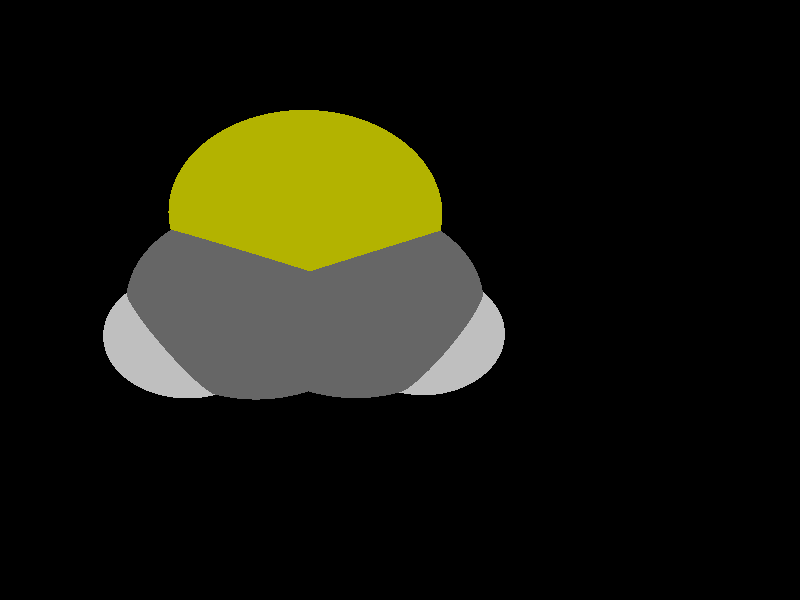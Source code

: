 global_settings {
	ambient_light rgb <0.200000002980232, 0.200000002980232, 0.200000002980232>
	max_trace_level 15
}

background { color rgb <0,0,0> }

camera {
	perspective
	location <2.51315504876872, 14.6059571789869, 4.02012147502825>
	angle 40
	up <0.224659060464211, -0.291408151582669, 0.92984385557066>
	right <-0.947098781400021, 0.15914760615289, 0.278704032490383> * 1
	direction <-0.229199050656703, -0.943267368590145, -0.240238353580542> }

light_source {
	<-7.36857535453663, 17.201737163582, 22.1143871266433>
	color rgb <1, 1, 1>
	fade_distance 39.6993816545324
	fade_power 0
	spotlight
	area_light <20, 0, 0>, <0, 0, 20>, 20, 20
	circular
	orient
	point_at <7.36857535453663, -17.201737163582, -22.1143871266433>
}

light_source {
	<15.8865184433975, -15.9380606075359, 6.10989922601311>
	color rgb <0.300000011920929, 0.300000011920929, 0.300000011920929> shadowless
	fade_distance 39.6993816545324
	fade_power 0
	parallel
	point_at <-15.8865184433975, 15.9380606075359, -6.10989922601311>
}

#default {
	finish {ambient 0.5 diffuse 1 specular 0.2 roughness .01 metallic 1}
}

union {
cylinder {
	<-0.313758348394763, 0.641791337088462, 0.282967149998425>, 	<0.136943725556571, 0.433591959919124, 0.871965676286377>, 0.075
	pigment { rgbt <0.400000005960464, 0.400000005960464, 0.400000005960464, 0> }
}
cylinder {
	<0.136943725556571, 0.433591959919124, 0.871965676286377>, 	<0.679269547684346, 0.183067489508002, 1.58070239719983>, 0.075
	pigment { rgbt <0.699999988079071, 0.699999988079071, 0, 0> }
}
cylinder {
	<-0.287534327026439, 0.61149630487895, 0.388089753308552>, 	<0.341222903224572, 0.574854025797373, 0.220679305769709>, 0.075
	pigment { rgbt <0.400000005960464, 0.400000005960464, 0.400000005960464, 0> }
}
cylinder {
	<-0.339982369763086, 0.672086369297974, 0.177844546688298>, 	<0.288774860487925, 0.635444090216397, 0.0104340991494544>, 0.075
	pigment { rgbt <0.400000005960464, 0.400000005960464, 0.400000005960464, 0> }
}
cylinder {
	<0.341222903224572, 0.574854025797373, 0.220679305769709>, 	<0.969980133475583, 0.538211746715795, 0.0532688582308654>, 0.075
	pigment { rgbt <0.400000005960464, 0.400000005960464, 0.400000005960464, 0> }
}
cylinder {
	<0.288774860487925, 0.635444090216397, 0.0104340991494544>, 	<0.917532090738936, 0.598801811134819, -0.156976348389389>, 0.075
	pigment { rgbt <0.400000005960464, 0.400000005960464, 0.400000005960464, 0> }
}
cylinder {
	<0.679269547684346, 0.183067489508002, 1.58070239719983>, 	<0.823707950813432, 0.393559223135822, 0.689149350927419>, 0.075
	pigment { rgbt <0.699999988079071, 0.699999988079071, 0, 0> }
}
cylinder {
	<0.823707950813432, 0.393559223135822, 0.689149350927419>, 	<0.943756112107259, 0.568506778925307, -0.0518537450792617>, 0.075
	pigment { rgbt <0.400000005960464, 0.400000005960464, 0.400000005960464, 0> }
}
cylinder {
	<-0.313758348394763, 0.641791337088462, 0.282967149998425>, 	<-0.928940209935121, 0.767173110054305, 0.0978596605445815>, 0.075
	pigment { rgbt <0.400000005960464, 0.400000005960464, 0.400000005960464, 0> }
}
cylinder {
	<-0.928940209935121, 0.767173110054305, 0.0978596605445815>, 	<-1.31573696277335, 0.84600713569813, -0.0185270217082184>, 0.075
	pigment { rgbt <0.75, 0.75, 0.75, 0> }
}
cylinder {
	<0.943756112107259, 0.568506778925307, -0.0518537450792617>, 	<1.39631313969852, 0.631472673536879, -0.520509167718706>, 0.075
	pigment { rgbt <0.400000005960464, 0.400000005960464, 0.400000005960464, 0> }
}
cylinder {
	<1.39631313969852, 0.631472673536879, -0.520509167718706>, 	<1.68085459031498, 0.671061953781848, -0.815172349742127>, 0.075
	pigment { rgbt <0.75, 0.75, 0.75, 0> }
}
sphere {
	<-0.313758348394763, 0.641791337088462, 0.282967149998425>, 0.4104
	pigment { rgbt <0.400000005960464, 0.400000005960464, 0.400000005960464,0> }
}
sphere {
	<0.679269547684346, 0.183067489508002, 1.58070239719983>, 0.567
	pigment { rgbt <0.699999988079071, 0.699999988079071, 0,0> }
}
sphere {
	<0.943756112107259, 0.568506778925307, -0.0518537450792617>, 0.4104
	pigment { rgbt <0.400000005960464, 0.400000005960464, 0.400000005960464,0> }
}
sphere {
	<-1.31573696277335, 0.84600713569813, -0.0185270217082184>, 0.1674
	pigment { rgbt <0.75, 0.75, 0.75,0> }
}
sphere {
	<1.68085459031498, 0.671061953781848, -0.815172349742127>, 0.1674
	pigment { rgbt <0.75, 0.75, 0.75,0> }
}
}
merge {
}
union {
}
merge {
sphere {
	<-0.313758348394763, 0.641791337088462, 0.282967149998425>, 1.69983
	pigment { rgbt <0, 0, 0,0> }
}
sphere {
	<0.679269547684346, 0.183067489508002, 1.58070239719983>, 1.79982
	pigment { rgbt <0, 0, 0,0> }
}
sphere {
	<0.943756112107259, 0.568506778925307, -0.0518537450792617>, 1.69983
	pigment { rgbt <0, 0, 0,0> }
}
sphere {
	<-1.31573696277335, 0.84600713569813, -0.0185270217082184>, 1.09989
	pigment { rgbt <0, 0, 0,0> }
}
sphere {
	<1.68085459031498, 0.671061953781848, -0.815172349742127>, 1.09989
	pigment { rgbt <0, 0, 0,0> }
}
sphere {
	<-0.313758348394763, 0.641791337088462, 0.282967149998425>, 1.7
	pigment { rgbt <0.400000005960464, 0.400000005960464, 0.400000005960464,0.350000023841858> }
}
sphere {
	<0.679269547684346, 0.183067489508002, 1.58070239719983>, 1.8
	pigment { rgbt <0.699999988079071, 0.699999988079071, 0,0.350000023841858> }
}
sphere {
	<0.943756112107259, 0.568506778925307, -0.0518537450792617>, 1.7
	pigment { rgbt <0.400000005960464, 0.400000005960464, 0.400000005960464,0.350000023841858> }
}
sphere {
	<-1.31573696277335, 0.84600713569813, -0.0185270217082184>, 1.1
	pigment { rgbt <0.75, 0.75, 0.75,0.350000023841858> }
}
sphere {
	<1.68085459031498, 0.671061953781848, -0.815172349742127>, 1.1
	pigment { rgbt <0.75, 0.75, 0.75,0.350000023841858> }
}
}
